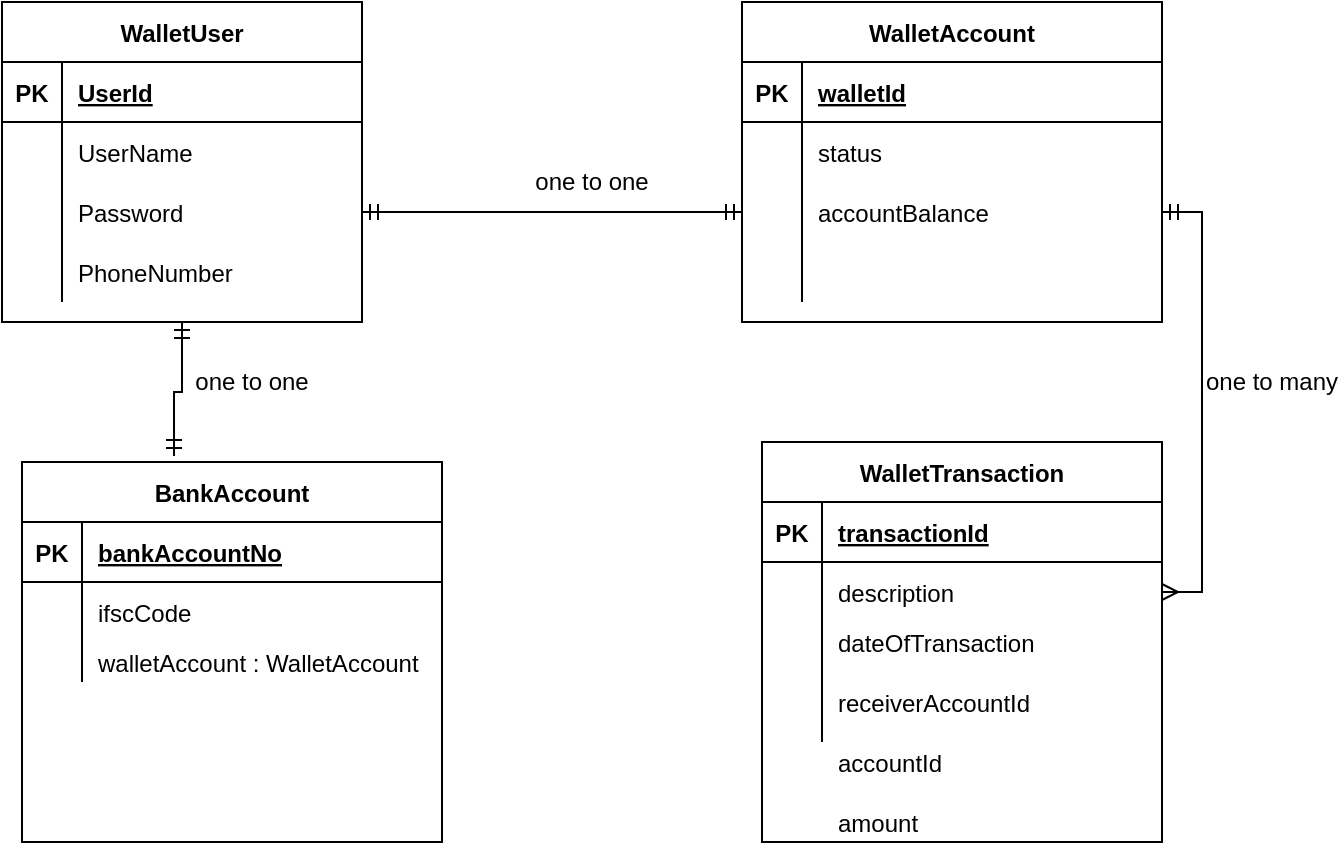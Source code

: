 <mxfile version="13.6.2" type="device"><diagram id="CTVRNIQsW6iKvwGoZNlF" name="Page-1"><mxGraphModel dx="852" dy="504" grid="1" gridSize="10" guides="1" tooltips="1" connect="1" arrows="1" fold="1" page="1" pageScale="1" pageWidth="850" pageHeight="1100" math="0" shadow="0"><root><mxCell id="0"/><mxCell id="1" parent="0"/><mxCell id="flmLeHBMn4jv7aadD9yP-1" value="WalletUser" style="shape=table;startSize=30;container=1;collapsible=1;childLayout=tableLayout;fixedRows=1;rowLines=0;fontStyle=1;align=center;resizeLast=1;" vertex="1" parent="1"><mxGeometry x="140" y="60" width="180" height="160" as="geometry"/></mxCell><mxCell id="flmLeHBMn4jv7aadD9yP-2" value="" style="shape=partialRectangle;collapsible=0;dropTarget=0;pointerEvents=0;fillColor=none;top=0;left=0;bottom=1;right=0;points=[[0,0.5],[1,0.5]];portConstraint=eastwest;" vertex="1" parent="flmLeHBMn4jv7aadD9yP-1"><mxGeometry y="30" width="180" height="30" as="geometry"/></mxCell><mxCell id="flmLeHBMn4jv7aadD9yP-3" value="PK" style="shape=partialRectangle;connectable=0;fillColor=none;top=0;left=0;bottom=0;right=0;fontStyle=1;overflow=hidden;" vertex="1" parent="flmLeHBMn4jv7aadD9yP-2"><mxGeometry width="30" height="30" as="geometry"/></mxCell><mxCell id="flmLeHBMn4jv7aadD9yP-4" value="UserId" style="shape=partialRectangle;connectable=0;fillColor=none;top=0;left=0;bottom=0;right=0;align=left;spacingLeft=6;fontStyle=5;overflow=hidden;" vertex="1" parent="flmLeHBMn4jv7aadD9yP-2"><mxGeometry x="30" width="150" height="30" as="geometry"/></mxCell><mxCell id="flmLeHBMn4jv7aadD9yP-5" value="" style="shape=partialRectangle;collapsible=0;dropTarget=0;pointerEvents=0;fillColor=none;top=0;left=0;bottom=0;right=0;points=[[0,0.5],[1,0.5]];portConstraint=eastwest;" vertex="1" parent="flmLeHBMn4jv7aadD9yP-1"><mxGeometry y="60" width="180" height="30" as="geometry"/></mxCell><mxCell id="flmLeHBMn4jv7aadD9yP-6" value="" style="shape=partialRectangle;connectable=0;fillColor=none;top=0;left=0;bottom=0;right=0;editable=1;overflow=hidden;" vertex="1" parent="flmLeHBMn4jv7aadD9yP-5"><mxGeometry width="30" height="30" as="geometry"/></mxCell><mxCell id="flmLeHBMn4jv7aadD9yP-7" value="UserName" style="shape=partialRectangle;connectable=0;fillColor=none;top=0;left=0;bottom=0;right=0;align=left;spacingLeft=6;overflow=hidden;" vertex="1" parent="flmLeHBMn4jv7aadD9yP-5"><mxGeometry x="30" width="150" height="30" as="geometry"/></mxCell><mxCell id="flmLeHBMn4jv7aadD9yP-8" value="" style="shape=partialRectangle;collapsible=0;dropTarget=0;pointerEvents=0;fillColor=none;top=0;left=0;bottom=0;right=0;points=[[0,0.5],[1,0.5]];portConstraint=eastwest;" vertex="1" parent="flmLeHBMn4jv7aadD9yP-1"><mxGeometry y="90" width="180" height="30" as="geometry"/></mxCell><mxCell id="flmLeHBMn4jv7aadD9yP-9" value="" style="shape=partialRectangle;connectable=0;fillColor=none;top=0;left=0;bottom=0;right=0;editable=1;overflow=hidden;" vertex="1" parent="flmLeHBMn4jv7aadD9yP-8"><mxGeometry width="30" height="30" as="geometry"/></mxCell><mxCell id="flmLeHBMn4jv7aadD9yP-10" value="Password" style="shape=partialRectangle;connectable=0;fillColor=none;top=0;left=0;bottom=0;right=0;align=left;spacingLeft=6;overflow=hidden;" vertex="1" parent="flmLeHBMn4jv7aadD9yP-8"><mxGeometry x="30" width="150" height="30" as="geometry"/></mxCell><mxCell id="flmLeHBMn4jv7aadD9yP-11" value="" style="shape=partialRectangle;collapsible=0;dropTarget=0;pointerEvents=0;fillColor=none;top=0;left=0;bottom=0;right=0;points=[[0,0.5],[1,0.5]];portConstraint=eastwest;" vertex="1" parent="flmLeHBMn4jv7aadD9yP-1"><mxGeometry y="120" width="180" height="30" as="geometry"/></mxCell><mxCell id="flmLeHBMn4jv7aadD9yP-12" value="" style="shape=partialRectangle;connectable=0;fillColor=none;top=0;left=0;bottom=0;right=0;editable=1;overflow=hidden;" vertex="1" parent="flmLeHBMn4jv7aadD9yP-11"><mxGeometry width="30" height="30" as="geometry"/></mxCell><mxCell id="flmLeHBMn4jv7aadD9yP-13" value="PhoneNumber" style="shape=partialRectangle;connectable=0;fillColor=none;top=0;left=0;bottom=0;right=0;align=left;spacingLeft=6;overflow=hidden;" vertex="1" parent="flmLeHBMn4jv7aadD9yP-11"><mxGeometry x="30" width="150" height="30" as="geometry"/></mxCell><mxCell id="flmLeHBMn4jv7aadD9yP-40" value="WalletAccount" style="shape=table;startSize=30;container=1;collapsible=1;childLayout=tableLayout;fixedRows=1;rowLines=0;fontStyle=1;align=center;resizeLast=1;" vertex="1" parent="1"><mxGeometry x="510" y="60" width="210" height="160" as="geometry"/></mxCell><mxCell id="flmLeHBMn4jv7aadD9yP-41" value="" style="shape=partialRectangle;collapsible=0;dropTarget=0;pointerEvents=0;fillColor=none;top=0;left=0;bottom=1;right=0;points=[[0,0.5],[1,0.5]];portConstraint=eastwest;" vertex="1" parent="flmLeHBMn4jv7aadD9yP-40"><mxGeometry y="30" width="210" height="30" as="geometry"/></mxCell><mxCell id="flmLeHBMn4jv7aadD9yP-42" value="PK" style="shape=partialRectangle;connectable=0;fillColor=none;top=0;left=0;bottom=0;right=0;fontStyle=1;overflow=hidden;" vertex="1" parent="flmLeHBMn4jv7aadD9yP-41"><mxGeometry width="30" height="30" as="geometry"/></mxCell><mxCell id="flmLeHBMn4jv7aadD9yP-43" value="walletId" style="shape=partialRectangle;connectable=0;fillColor=none;top=0;left=0;bottom=0;right=0;align=left;spacingLeft=6;fontStyle=5;overflow=hidden;" vertex="1" parent="flmLeHBMn4jv7aadD9yP-41"><mxGeometry x="30" width="180" height="30" as="geometry"/></mxCell><mxCell id="flmLeHBMn4jv7aadD9yP-44" value="" style="shape=partialRectangle;collapsible=0;dropTarget=0;pointerEvents=0;fillColor=none;top=0;left=0;bottom=0;right=0;points=[[0,0.5],[1,0.5]];portConstraint=eastwest;" vertex="1" parent="flmLeHBMn4jv7aadD9yP-40"><mxGeometry y="60" width="210" height="30" as="geometry"/></mxCell><mxCell id="flmLeHBMn4jv7aadD9yP-45" value="" style="shape=partialRectangle;connectable=0;fillColor=none;top=0;left=0;bottom=0;right=0;editable=1;overflow=hidden;" vertex="1" parent="flmLeHBMn4jv7aadD9yP-44"><mxGeometry width="30" height="30" as="geometry"/></mxCell><mxCell id="flmLeHBMn4jv7aadD9yP-46" value="status" style="shape=partialRectangle;connectable=0;fillColor=none;top=0;left=0;bottom=0;right=0;align=left;spacingLeft=6;overflow=hidden;" vertex="1" parent="flmLeHBMn4jv7aadD9yP-44"><mxGeometry x="30" width="180" height="30" as="geometry"/></mxCell><mxCell id="flmLeHBMn4jv7aadD9yP-47" value="" style="shape=partialRectangle;collapsible=0;dropTarget=0;pointerEvents=0;fillColor=none;top=0;left=0;bottom=0;right=0;points=[[0,0.5],[1,0.5]];portConstraint=eastwest;" vertex="1" parent="flmLeHBMn4jv7aadD9yP-40"><mxGeometry y="90" width="210" height="30" as="geometry"/></mxCell><mxCell id="flmLeHBMn4jv7aadD9yP-48" value="" style="shape=partialRectangle;connectable=0;fillColor=none;top=0;left=0;bottom=0;right=0;editable=1;overflow=hidden;" vertex="1" parent="flmLeHBMn4jv7aadD9yP-47"><mxGeometry width="30" height="30" as="geometry"/></mxCell><mxCell id="flmLeHBMn4jv7aadD9yP-49" value="accountBalance" style="shape=partialRectangle;connectable=0;fillColor=none;top=0;left=0;bottom=0;right=0;align=left;spacingLeft=6;overflow=hidden;" vertex="1" parent="flmLeHBMn4jv7aadD9yP-47"><mxGeometry x="30" width="180" height="30" as="geometry"/></mxCell><mxCell id="flmLeHBMn4jv7aadD9yP-50" value="" style="shape=partialRectangle;collapsible=0;dropTarget=0;pointerEvents=0;fillColor=none;top=0;left=0;bottom=0;right=0;points=[[0,0.5],[1,0.5]];portConstraint=eastwest;" vertex="1" parent="flmLeHBMn4jv7aadD9yP-40"><mxGeometry y="120" width="210" height="30" as="geometry"/></mxCell><mxCell id="flmLeHBMn4jv7aadD9yP-51" value="" style="shape=partialRectangle;connectable=0;fillColor=none;top=0;left=0;bottom=0;right=0;editable=1;overflow=hidden;" vertex="1" parent="flmLeHBMn4jv7aadD9yP-50"><mxGeometry width="30" height="30" as="geometry"/></mxCell><mxCell id="flmLeHBMn4jv7aadD9yP-52" value="" style="shape=partialRectangle;connectable=0;fillColor=none;top=0;left=0;bottom=0;right=0;align=left;spacingLeft=6;overflow=hidden;" vertex="1" parent="flmLeHBMn4jv7aadD9yP-50"><mxGeometry x="30" width="180" height="30" as="geometry"/></mxCell><mxCell id="flmLeHBMn4jv7aadD9yP-27" value="BankAccount" style="shape=table;startSize=30;container=1;collapsible=1;childLayout=tableLayout;fixedRows=1;rowLines=0;fontStyle=1;align=center;resizeLast=1;" vertex="1" parent="1"><mxGeometry x="150" y="290" width="210" height="190" as="geometry"/></mxCell><mxCell id="flmLeHBMn4jv7aadD9yP-28" value="" style="shape=partialRectangle;collapsible=0;dropTarget=0;pointerEvents=0;fillColor=none;top=0;left=0;bottom=1;right=0;points=[[0,0.5],[1,0.5]];portConstraint=eastwest;" vertex="1" parent="flmLeHBMn4jv7aadD9yP-27"><mxGeometry y="30" width="210" height="30" as="geometry"/></mxCell><mxCell id="flmLeHBMn4jv7aadD9yP-29" value="PK" style="shape=partialRectangle;connectable=0;fillColor=none;top=0;left=0;bottom=0;right=0;fontStyle=1;overflow=hidden;" vertex="1" parent="flmLeHBMn4jv7aadD9yP-28"><mxGeometry width="30" height="30" as="geometry"/></mxCell><mxCell id="flmLeHBMn4jv7aadD9yP-30" value="bankAccountNo" style="shape=partialRectangle;connectable=0;fillColor=none;top=0;left=0;bottom=0;right=0;align=left;spacingLeft=6;fontStyle=5;overflow=hidden;" vertex="1" parent="flmLeHBMn4jv7aadD9yP-28"><mxGeometry x="30" width="180" height="30" as="geometry"/></mxCell><mxCell id="flmLeHBMn4jv7aadD9yP-34" value="" style="shape=partialRectangle;collapsible=0;dropTarget=0;pointerEvents=0;fillColor=none;top=0;left=0;bottom=0;right=0;points=[[0,0.5],[1,0.5]];portConstraint=eastwest;" vertex="1" parent="flmLeHBMn4jv7aadD9yP-27"><mxGeometry y="60" width="210" height="30" as="geometry"/></mxCell><mxCell id="flmLeHBMn4jv7aadD9yP-35" value="" style="shape=partialRectangle;connectable=0;fillColor=none;top=0;left=0;bottom=0;right=0;editable=1;overflow=hidden;" vertex="1" parent="flmLeHBMn4jv7aadD9yP-34"><mxGeometry width="30" height="30" as="geometry"/></mxCell><mxCell id="flmLeHBMn4jv7aadD9yP-36" value="ifscCode" style="shape=partialRectangle;connectable=0;fillColor=none;top=0;left=0;bottom=0;right=0;align=left;spacingLeft=6;overflow=hidden;" vertex="1" parent="flmLeHBMn4jv7aadD9yP-34"><mxGeometry x="30" width="180" height="30" as="geometry"/></mxCell><mxCell id="flmLeHBMn4jv7aadD9yP-37" value="" style="shape=partialRectangle;collapsible=0;dropTarget=0;pointerEvents=0;fillColor=none;top=0;left=0;bottom=0;right=0;points=[[0,0.5],[1,0.5]];portConstraint=eastwest;" vertex="1" parent="flmLeHBMn4jv7aadD9yP-27"><mxGeometry y="90" width="210" height="20" as="geometry"/></mxCell><mxCell id="flmLeHBMn4jv7aadD9yP-38" value="" style="shape=partialRectangle;connectable=0;fillColor=none;top=0;left=0;bottom=0;right=0;editable=1;overflow=hidden;" vertex="1" parent="flmLeHBMn4jv7aadD9yP-37"><mxGeometry width="30" height="20" as="geometry"/></mxCell><mxCell id="flmLeHBMn4jv7aadD9yP-39" value="walletAccount : WalletAccount" style="shape=partialRectangle;connectable=0;fillColor=none;top=0;left=0;bottom=0;right=0;align=left;spacingLeft=6;overflow=hidden;" vertex="1" parent="flmLeHBMn4jv7aadD9yP-37"><mxGeometry x="30" width="180" height="20" as="geometry"/></mxCell><mxCell id="flmLeHBMn4jv7aadD9yP-14" value="WalletTransaction" style="shape=table;startSize=30;container=1;collapsible=1;childLayout=tableLayout;fixedRows=1;rowLines=0;fontStyle=1;align=center;resizeLast=1;" vertex="1" parent="1"><mxGeometry x="520" y="280" width="200" height="200" as="geometry"/></mxCell><mxCell id="flmLeHBMn4jv7aadD9yP-15" value="" style="shape=partialRectangle;collapsible=0;dropTarget=0;pointerEvents=0;fillColor=none;top=0;left=0;bottom=1;right=0;points=[[0,0.5],[1,0.5]];portConstraint=eastwest;" vertex="1" parent="flmLeHBMn4jv7aadD9yP-14"><mxGeometry y="30" width="200" height="30" as="geometry"/></mxCell><mxCell id="flmLeHBMn4jv7aadD9yP-16" value="PK" style="shape=partialRectangle;connectable=0;fillColor=none;top=0;left=0;bottom=0;right=0;fontStyle=1;overflow=hidden;" vertex="1" parent="flmLeHBMn4jv7aadD9yP-15"><mxGeometry width="30" height="30" as="geometry"/></mxCell><mxCell id="flmLeHBMn4jv7aadD9yP-17" value="transactionId" style="shape=partialRectangle;connectable=0;fillColor=none;top=0;left=0;bottom=0;right=0;align=left;spacingLeft=6;fontStyle=5;overflow=hidden;" vertex="1" parent="flmLeHBMn4jv7aadD9yP-15"><mxGeometry x="30" width="170" height="30" as="geometry"/></mxCell><mxCell id="flmLeHBMn4jv7aadD9yP-18" value="" style="shape=partialRectangle;collapsible=0;dropTarget=0;pointerEvents=0;fillColor=none;top=0;left=0;bottom=0;right=0;points=[[0,0.5],[1,0.5]];portConstraint=eastwest;" vertex="1" parent="flmLeHBMn4jv7aadD9yP-14"><mxGeometry y="60" width="200" height="30" as="geometry"/></mxCell><mxCell id="flmLeHBMn4jv7aadD9yP-19" value="" style="shape=partialRectangle;connectable=0;fillColor=none;top=0;left=0;bottom=0;right=0;editable=1;overflow=hidden;" vertex="1" parent="flmLeHBMn4jv7aadD9yP-18"><mxGeometry width="30" height="30" as="geometry"/></mxCell><mxCell id="flmLeHBMn4jv7aadD9yP-20" value="description" style="shape=partialRectangle;connectable=0;fillColor=none;top=0;left=0;bottom=0;right=0;align=left;spacingLeft=6;overflow=hidden;" vertex="1" parent="flmLeHBMn4jv7aadD9yP-18"><mxGeometry x="30" width="170" height="30" as="geometry"/></mxCell><mxCell id="flmLeHBMn4jv7aadD9yP-21" value="" style="shape=partialRectangle;collapsible=0;dropTarget=0;pointerEvents=0;fillColor=none;top=0;left=0;bottom=0;right=0;points=[[0,0.5],[1,0.5]];portConstraint=eastwest;" vertex="1" parent="flmLeHBMn4jv7aadD9yP-14"><mxGeometry y="90" width="200" height="20" as="geometry"/></mxCell><mxCell id="flmLeHBMn4jv7aadD9yP-22" value="" style="shape=partialRectangle;connectable=0;fillColor=none;top=0;left=0;bottom=0;right=0;editable=1;overflow=hidden;" vertex="1" parent="flmLeHBMn4jv7aadD9yP-21"><mxGeometry width="30" height="20" as="geometry"/></mxCell><mxCell id="flmLeHBMn4jv7aadD9yP-23" value="dateOfTransaction" style="shape=partialRectangle;connectable=0;fillColor=none;top=0;left=0;bottom=0;right=0;align=left;spacingLeft=6;overflow=hidden;" vertex="1" parent="flmLeHBMn4jv7aadD9yP-21"><mxGeometry x="30" width="170" height="20" as="geometry"/></mxCell><mxCell id="flmLeHBMn4jv7aadD9yP-24" value="" style="shape=partialRectangle;collapsible=0;dropTarget=0;pointerEvents=0;fillColor=none;top=0;left=0;bottom=0;right=0;points=[[0,0.5],[1,0.5]];portConstraint=eastwest;" vertex="1" parent="flmLeHBMn4jv7aadD9yP-14"><mxGeometry y="110" width="200" height="40" as="geometry"/></mxCell><mxCell id="flmLeHBMn4jv7aadD9yP-25" value="" style="shape=partialRectangle;connectable=0;fillColor=none;top=0;left=0;bottom=0;right=0;editable=1;overflow=hidden;" vertex="1" parent="flmLeHBMn4jv7aadD9yP-24"><mxGeometry width="30" height="40" as="geometry"/></mxCell><mxCell id="flmLeHBMn4jv7aadD9yP-26" value="receiverAccountId" style="shape=partialRectangle;connectable=0;fillColor=none;top=0;left=0;bottom=0;right=0;align=left;spacingLeft=6;overflow=hidden;" vertex="1" parent="flmLeHBMn4jv7aadD9yP-24"><mxGeometry x="30" width="170" height="40" as="geometry"/></mxCell><mxCell id="flmLeHBMn4jv7aadD9yP-54" value="accountId" style="shape=partialRectangle;connectable=0;fillColor=none;top=0;left=0;bottom=0;right=0;align=left;spacingLeft=6;overflow=hidden;" vertex="1" parent="1"><mxGeometry x="550" y="420" width="170" height="40" as="geometry"/></mxCell><mxCell id="flmLeHBMn4jv7aadD9yP-55" style="edgeStyle=orthogonalEdgeStyle;rounded=0;orthogonalLoop=1;jettySize=auto;html=1;entryX=0;entryY=0.5;entryDx=0;entryDy=0;endArrow=ERmandOne;endFill=0;startArrow=ERmandOne;startFill=0;" edge="1" parent="1" source="flmLeHBMn4jv7aadD9yP-8" target="flmLeHBMn4jv7aadD9yP-47"><mxGeometry relative="1" as="geometry"/></mxCell><mxCell id="flmLeHBMn4jv7aadD9yP-56" value="one to one" style="text;html=1;strokeColor=none;fillColor=none;align=center;verticalAlign=middle;whiteSpace=wrap;rounded=0;" vertex="1" parent="1"><mxGeometry x="400" y="140" width="70" height="20" as="geometry"/></mxCell><mxCell id="flmLeHBMn4jv7aadD9yP-57" style="edgeStyle=orthogonalEdgeStyle;rounded=0;orthogonalLoop=1;jettySize=auto;html=1;entryX=0.362;entryY=-0.016;entryDx=0;entryDy=0;endArrow=ERmandOne;endFill=0;startArrow=ERmandOne;startFill=0;exitX=0.5;exitY=1;exitDx=0;exitDy=0;entryPerimeter=0;" edge="1" parent="1" source="flmLeHBMn4jv7aadD9yP-1" target="flmLeHBMn4jv7aadD9yP-27"><mxGeometry relative="1" as="geometry"><mxPoint x="330" y="175" as="sourcePoint"/><mxPoint x="520" y="175" as="targetPoint"/></mxGeometry></mxCell><mxCell id="flmLeHBMn4jv7aadD9yP-58" value="one to one" style="text;html=1;strokeColor=none;fillColor=none;align=center;verticalAlign=middle;whiteSpace=wrap;rounded=0;" vertex="1" parent="1"><mxGeometry x="230" y="240" width="70" height="20" as="geometry"/></mxCell><mxCell id="flmLeHBMn4jv7aadD9yP-59" style="edgeStyle=orthogonalEdgeStyle;rounded=0;orthogonalLoop=1;jettySize=auto;html=1;entryX=1;entryY=0.5;entryDx=0;entryDy=0;startArrow=ERmandOne;startFill=0;endArrow=ERmany;endFill=0;" edge="1" parent="1" source="flmLeHBMn4jv7aadD9yP-47" target="flmLeHBMn4jv7aadD9yP-18"><mxGeometry relative="1" as="geometry"/></mxCell><mxCell id="flmLeHBMn4jv7aadD9yP-60" value="one to many" style="text;html=1;strokeColor=none;fillColor=none;align=center;verticalAlign=middle;whiteSpace=wrap;rounded=0;" vertex="1" parent="1"><mxGeometry x="740" y="240" width="70" height="20" as="geometry"/></mxCell><mxCell id="flmLeHBMn4jv7aadD9yP-61" value="amount" style="shape=partialRectangle;connectable=0;fillColor=none;top=0;left=0;bottom=0;right=0;align=left;spacingLeft=6;overflow=hidden;" vertex="1" parent="1"><mxGeometry x="550" y="450" width="170" height="40" as="geometry"/></mxCell></root></mxGraphModel></diagram></mxfile>